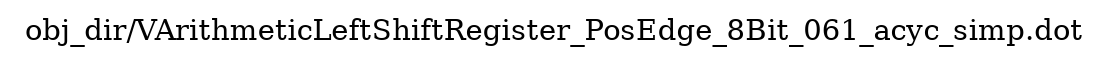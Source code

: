 digraph v3graph {
	graph	[label="obj_dir/VArithmeticLeftShiftRegister_PosEdge_8Bit_061_acyc_simp.dot",
		 labelloc=t, labeljust=l,
		 //size="7.5,10",
		 rankdir=TB];
}
